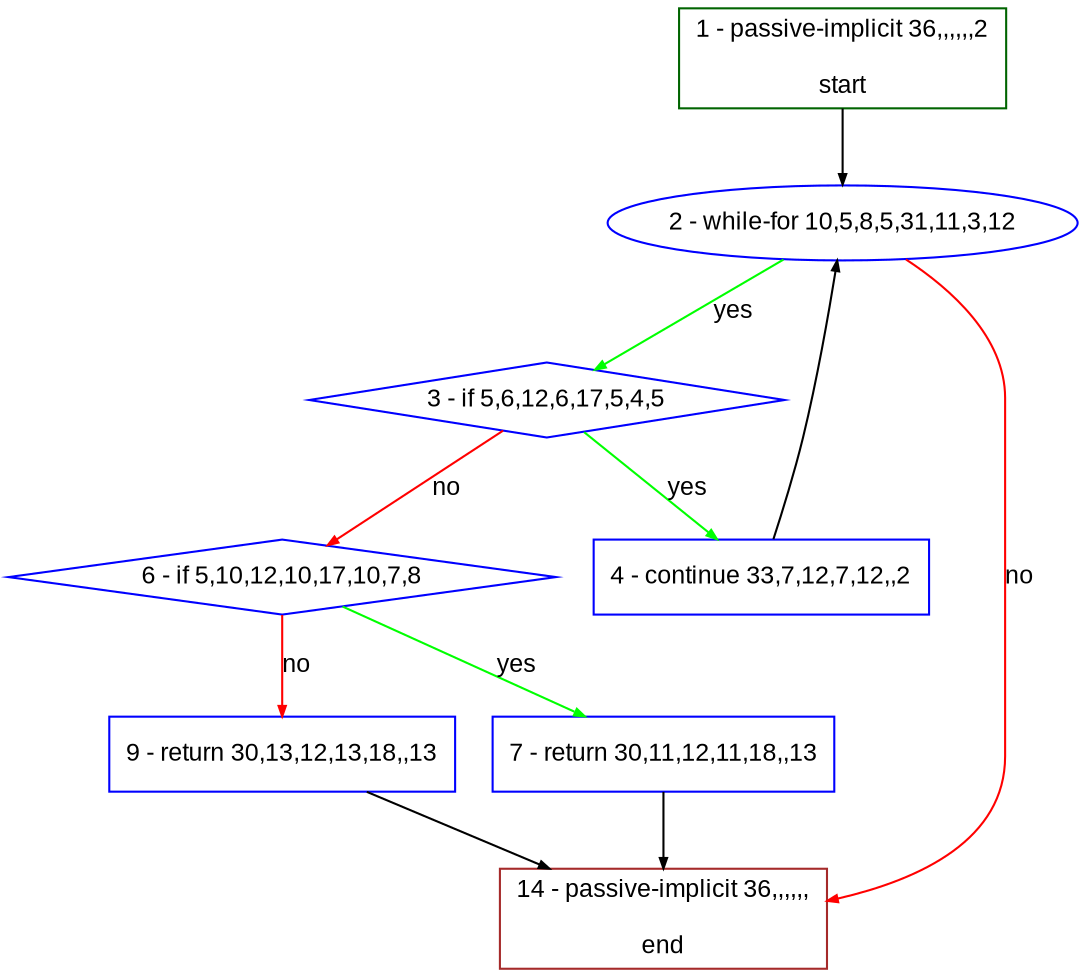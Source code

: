 digraph "" {
  graph [style="rounded,filled", label="", fontsize="12", packmode="clust", bgcolor="white", pack="true", compound="true", fontname="Arial", fillcolor="#FFFFCC"];
  node [style="filled", label="", fixedsize="false", fontsize="12", shape="rectangle", color="grey", compound="true", fontname="Arial", node_initialized="no", fillcolor="white"];
  edge [lhead="", arrowtail="none", label="", arrowhead="normal", fontsize="12", ltail="", dir="forward", color="black", arrowsize="0.5", compound="true", fontcolor="black", fontname="Arial"];
  __N1 [style="filled", label="2 - while-for 10,5,8,5,31,11,3,12", shape="oval", color="#0000ff", fillcolor="#ffffff"];
  __N2 [style="filled", label="1 - passive-implicit 36,,,,,,2\n\nstart", shape="box", color="#006400", fillcolor="#ffffff"];
  __N3 [style="filled", label="3 - if 5,6,12,6,17,5,4,5", shape="diamond", color="#0000ff", fillcolor="#ffffff"];
  __N4 [style="filled", label="14 - passive-implicit 36,,,,,,\n\nend", shape="box", color="#a52a2a", fillcolor="#ffffff"];
  __N5 [style="filled", label="4 - continue 33,7,12,7,12,,2", shape="box", color="#0000ff", fillcolor="#ffffff"];
  __N6 [style="filled", label="6 - if 5,10,12,10,17,10,7,8", shape="diamond", color="#0000ff", fillcolor="#ffffff"];
  __N7 [style="filled", label="7 - return 30,11,12,11,18,,13", shape="box", color="#0000ff", fillcolor="#ffffff"];
  __N8 [style="filled", label="9 - return 30,13,12,13,18,,13", shape="box", color="#0000ff", fillcolor="#ffffff"];
  __N2 -> __N1 [arrowtail="none", arrowhead="normal", label="", dir="forward", color="#000000"];
  __N1 -> __N3 [arrowtail="none", arrowhead="normal", label="yes", dir="forward", color="#00ff00"];
  __N1 -> __N4 [arrowtail="none", arrowhead="normal", label="no", dir="forward", color="#ff0000"];
  __N3 -> __N5 [arrowtail="none", arrowhead="normal", label="yes", dir="forward", color="#00ff00"];
  __N3 -> __N6 [arrowtail="none", arrowhead="normal", label="no", dir="forward", color="#ff0000"];
  __N5 -> __N1 [arrowtail="none", arrowhead="normal", label="", dir="forward", color="#000000"];
  __N6 -> __N7 [arrowtail="none", arrowhead="normal", label="yes", dir="forward", color="#00ff00"];
  __N6 -> __N8 [arrowtail="none", arrowhead="normal", label="no", dir="forward", color="#ff0000"];
  __N7 -> __N4 [arrowtail="none", arrowhead="normal", label="", dir="forward", color="#000000"];
  __N8 -> __N4 [arrowtail="none", arrowhead="normal", label="", dir="forward", color="#000000"];
}

